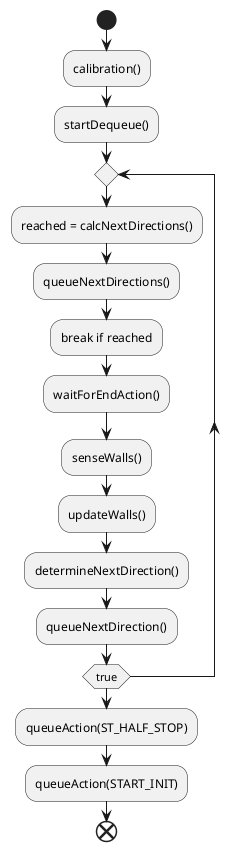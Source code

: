 @startuml RobotBase::generalSearchRun()
start
:calibration();
:startDequeue();
repeat
    :reached = calcNextDirections();
    :queueNextDirections();
    :break if reached;
    :waitForEndAction();
    :senseWalls();
    :updateWalls();
    :determineNextDirection();
    :queueNextDirection();
repeat while (true)
:queueAction(ST_HALF_STOP);
:queueAction(START_INIT);
end
@enduml
